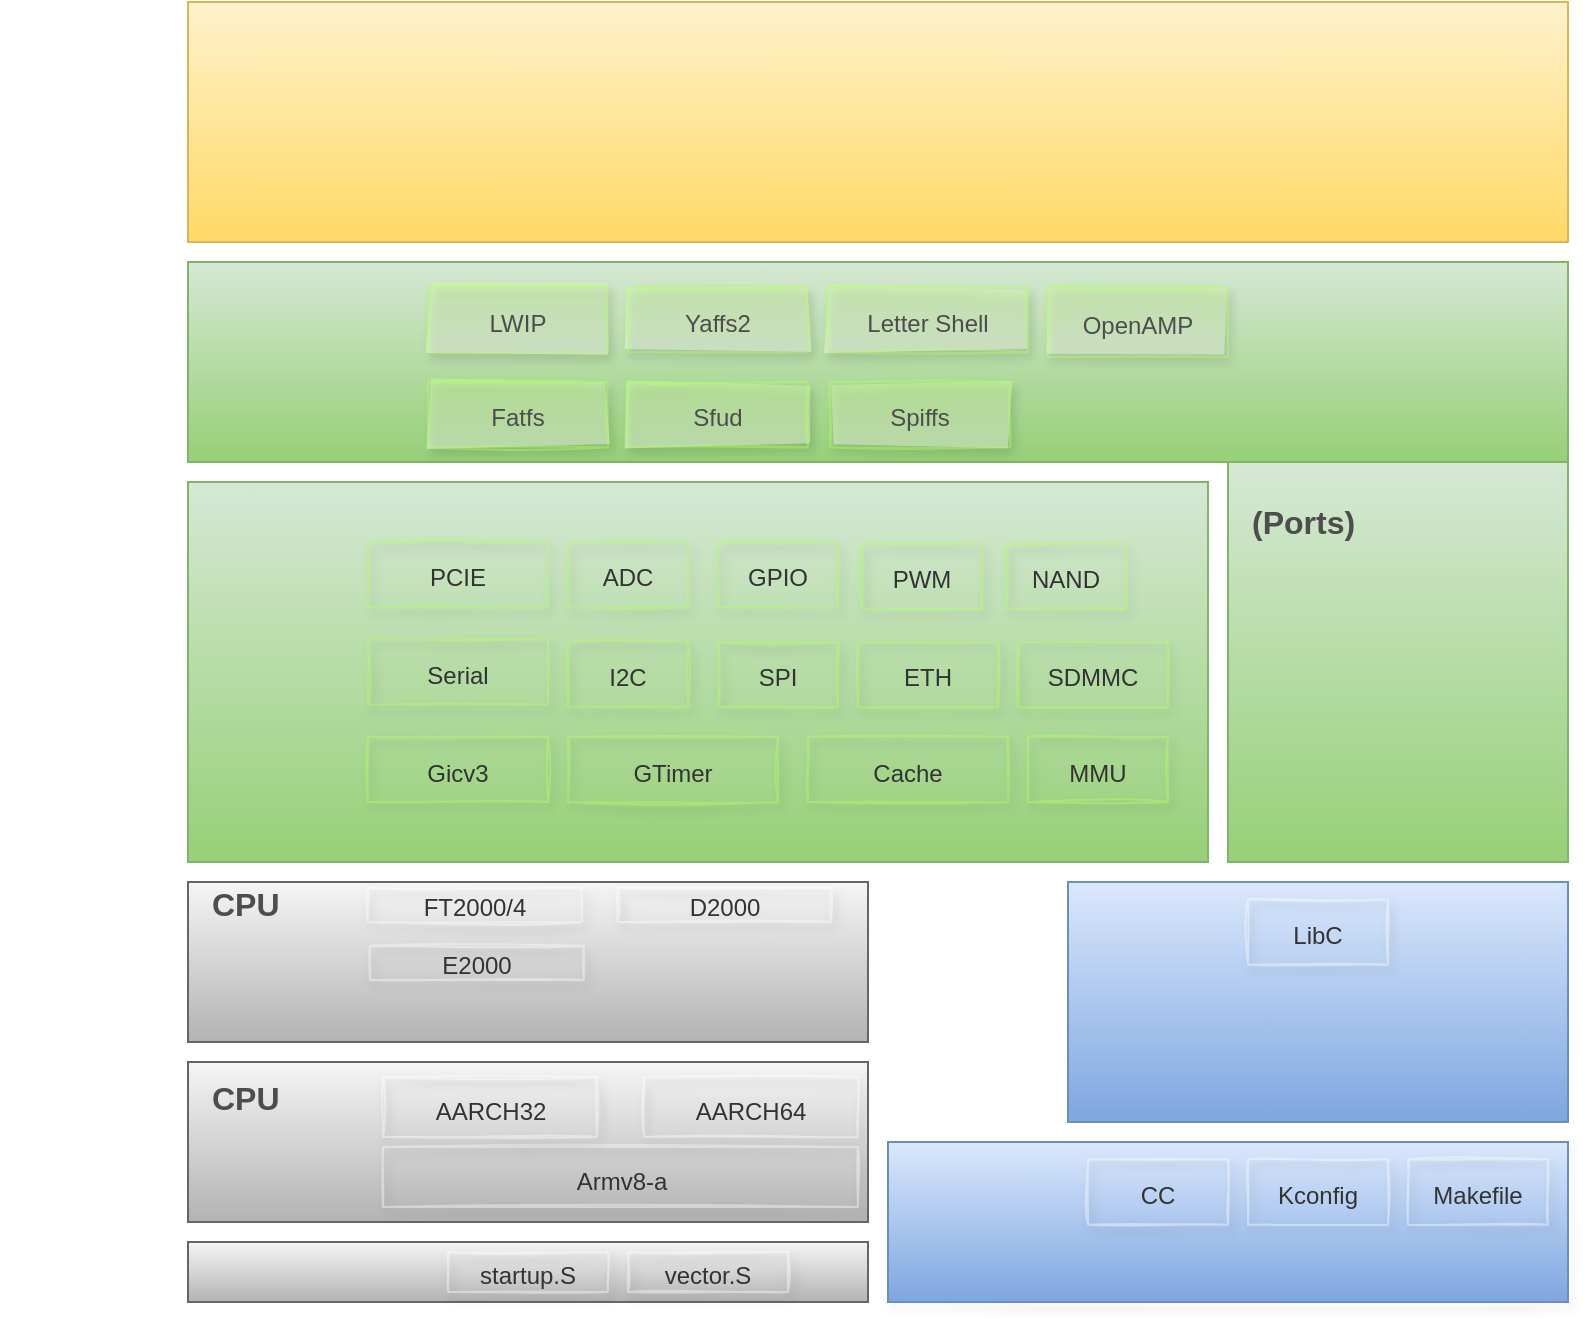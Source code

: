 <mxfile>
    <diagram id="SvlP1NektO_tn8SzzRXW" name=" 1 ">
        <mxGraphModel dx="565" dy="472" grid="1" gridSize="10" guides="1" tooltips="1" connect="1" arrows="1" fold="1" page="1" pageScale="1" pageWidth="827" pageHeight="1169" background="none" math="0" shadow="0">
            <root>
                <mxCell id="0"/>
                <mxCell id="1" parent="0"/>
                <mxCell id="2" value="" style="rounded=0;whiteSpace=wrap;html=1;gradientColor=#ffd966;fillColor=#fff2cc;strokeColor=#d6b656;labelPosition=center;verticalLabelPosition=top;align=center;verticalAlign=bottom;" parent="1" vertex="1">
                    <mxGeometry x="110" y="120" width="690" height="120" as="geometry"/>
                </mxCell>
                <mxCell id="5" value="" style="rounded=0;whiteSpace=wrap;html=1;gradientColor=#97d077;fillColor=#d5e8d4;strokeColor=#82b366;" parent="1" vertex="1">
                    <mxGeometry x="110" y="250" width="690" height="100" as="geometry"/>
                </mxCell>
                <mxCell id="8" value="&lt;font color=&quot;#4d4d4d&quot; size=&quot;1&quot;&gt;&lt;b style=&quot;font-size: 16px&quot;&gt;&lt;/b&gt;&lt;/font&gt;" style="text;html=1;strokeColor=none;fillColor=none;align=left;verticalAlign=middle;whiteSpace=wrap;rounded=0;" parent="1" vertex="1">
                    <mxGeometry x="120" y="140" width="90" height="20" as="geometry"/>
                </mxCell>
                <mxCell id="11" value="&lt;font color=&quot;#4d4d4d&quot;&gt;&lt;span style=&quot;font-size: 16px&quot;&gt;&lt;b&gt;&lt;/b&gt;&lt;/span&gt;&lt;/font&gt;" style="text;html=1;strokeColor=none;fillColor=none;align=left;verticalAlign=middle;whiteSpace=wrap;rounded=0;" parent="1" vertex="1">
                    <mxGeometry x="120" y="270" width="80" height="20" as="geometry"/>
                </mxCell>
                <mxCell id="12" value="" style="rounded=0;whiteSpace=wrap;html=1;gradientColor=#97d077;fillColor=#d5e8d4;strokeColor=#82b366;" parent="1" vertex="1">
                    <mxGeometry x="110" y="360" width="510" height="190" as="geometry"/>
                </mxCell>
                <mxCell id="13" value="" style="rounded=0;whiteSpace=wrap;html=1;gradientColor=#97d077;fillColor=#d5e8d4;strokeColor=#82b366;" parent="1" vertex="1">
                    <mxGeometry x="630" y="350" width="170" height="200" as="geometry"/>
                </mxCell>
                <mxCell id="14" value="&lt;font color=&quot;#4d4d4d&quot;&gt;&lt;span style=&quot;font-size: 16px&quot;&gt;&lt;b&gt;&lt;/b&gt;&lt;/span&gt;&lt;/font&gt;" style="text;html=1;strokeColor=none;fillColor=none;align=left;verticalAlign=middle;whiteSpace=wrap;rounded=0;" parent="1" vertex="1">
                    <mxGeometry x="120" y="370" width="90" height="20" as="geometry"/>
                </mxCell>
                <mxCell id="15" value="&lt;font color=&quot;#4d4d4d&quot;&gt;&lt;span style=&quot;font-size: 16px&quot;&gt;&lt;b&gt;(Ports)&lt;/b&gt;&lt;/span&gt;&lt;/font&gt;" style="text;html=1;strokeColor=none;fillColor=none;align=left;verticalAlign=middle;whiteSpace=wrap;rounded=0;" parent="1" vertex="1">
                    <mxGeometry x="640" y="370" width="90" height="20" as="geometry"/>
                </mxCell>
                <mxCell id="20" value="&lt;font color=&quot;#4d4d4d&quot; size=&quot;1&quot;&gt;&lt;b style=&quot;font-size: 20px&quot;&gt;&lt;/b&gt;&lt;/font&gt;" style="text;html=1;strokeColor=none;fillColor=none;align=left;verticalAlign=middle;whiteSpace=wrap;rounded=0;" parent="1" vertex="1">
                    <mxGeometry x="20" y="140" width="90" height="20" as="geometry"/>
                </mxCell>
                <mxCell id="22" value="&lt;font color=&quot;#4d4d4d&quot; size=&quot;1&quot;&gt;&lt;b style=&quot;font-size: 20px&quot;&gt;&lt;/b&gt;&lt;/font&gt;" style="text;html=1;strokeColor=none;fillColor=none;align=left;verticalAlign=middle;whiteSpace=wrap;rounded=0;" parent="1" vertex="1">
                    <mxGeometry x="20" y="260" width="90" height="20" as="geometry"/>
                </mxCell>
                <mxCell id="34" value="&lt;font color=&quot;#4d4d4d&quot; style=&quot;font-size: 12px&quot;&gt;OpenAMP&lt;/font&gt;" style="rounded=0;whiteSpace=wrap;html=1;fontSize=18;strokeColor=#B3FF66;shadow=1;sketch=1;opacity=40;gradientColor=#ffffff;gradientDirection=south;fillStyle=auto;fillColor=#CCFF99;" parent="1" vertex="1">
                    <mxGeometry x="540" y="262.5" width="90" height="35" as="geometry"/>
                </mxCell>
                <mxCell id="35" value="&lt;font color=&quot;#4d4d4d&quot; style=&quot;font-size: 12px&quot;&gt;LWIP&lt;/font&gt;" style="rounded=0;whiteSpace=wrap;html=1;fontSize=18;strokeColor=#B3FF66;shadow=1;sketch=1;opacity=40;gradientColor=#ffffff;gradientDirection=south;fillStyle=auto;fillColor=#CCFF99;strokeWidth=1;" parent="1" vertex="1">
                    <mxGeometry x="230" y="262.502" width="90" height="32.647" as="geometry"/>
                </mxCell>
                <mxCell id="36" value="&lt;font color=&quot;#4d4d4d&quot; style=&quot;font-size: 12px&quot;&gt;Yaffs2&lt;/font&gt;" style="rounded=0;whiteSpace=wrap;html=1;fontSize=18;strokeColor=#B3FF66;shadow=1;sketch=1;opacity=40;gradientColor=#ffffff;gradientDirection=south;fillStyle=auto;fillColor=#CCFF99;" parent="1" vertex="1">
                    <mxGeometry x="330" y="262.502" width="90" height="32.647" as="geometry"/>
                </mxCell>
                <mxCell id="37" value="&lt;font color=&quot;#4d4d4d&quot; style=&quot;font-size: 12px&quot;&gt;Letter Shell&lt;/font&gt;" style="rounded=0;whiteSpace=wrap;html=1;fontSize=18;strokeColor=#B3FF66;shadow=1;sketch=1;opacity=40;gradientColor=#ffffff;gradientDirection=south;fillStyle=auto;fillColor=#CCFF99;" parent="1" vertex="1">
                    <mxGeometry x="430" y="262.5" width="100" height="32.65" as="geometry"/>
                </mxCell>
                <mxCell id="41" value="&lt;font color=&quot;#333333&quot; style=&quot;font-size: 12px&quot;&gt;Gicv3&lt;/font&gt;" style="rounded=0;whiteSpace=wrap;html=1;fontSize=18;strokeColor=#B3FF66;shadow=1;sketch=1;opacity=40;gradientColor=#ffffff;gradientDirection=south;fillStyle=auto;fillColor=none;" parent="1" vertex="1">
                    <mxGeometry x="200" y="487.35" width="90" height="32.65" as="geometry"/>
                </mxCell>
                <mxCell id="42" value="&lt;font color=&quot;#333333&quot; style=&quot;font-size: 12px&quot;&gt;Serial&lt;/font&gt;" style="rounded=0;whiteSpace=wrap;html=1;fontSize=18;strokeColor=#B3FF66;shadow=1;sketch=1;opacity=40;gradientColor=#ffffff;gradientDirection=south;fillStyle=auto;fillColor=none;" parent="1" vertex="1">
                    <mxGeometry x="200" y="438.672" width="90" height="32.647" as="geometry"/>
                </mxCell>
                <mxCell id="43" value="&lt;font color=&quot;#333333&quot; style=&quot;font-size: 12px&quot;&gt;PCIE&lt;/font&gt;" style="rounded=0;whiteSpace=wrap;html=1;fontSize=18;strokeColor=#B3FF66;shadow=1;sketch=1;opacity=40;gradientColor=#ffffff;gradientDirection=south;fillStyle=auto;fillColor=none;" parent="1" vertex="1">
                    <mxGeometry x="200" y="390.002" width="90" height="32.647" as="geometry"/>
                </mxCell>
                <mxCell id="44" value="" style="group;rounded=0;shadow=1;fontSize=18;verticalAlign=middle;gradientColor=#ffffff;gradientDirection=south;opacity=40;sketch=1;fillStyle=auto;" parent="1" vertex="1" connectable="0">
                    <mxGeometry x="20" y="560" width="548.13" height="80" as="geometry"/>
                </mxCell>
                <mxCell id="6" value="" style="rounded=0;whiteSpace=wrap;html=1;gradientColor=#b3b3b3;fillColor=#f5f5f5;strokeColor=#666666;" parent="44" vertex="1">
                    <mxGeometry x="90" width="340" height="80" as="geometry"/>
                </mxCell>
                <mxCell id="16" value="&lt;font color=&quot;#4d4d4d&quot;&gt;&lt;span style=&quot;font-size: 16px&quot;&gt;&lt;b&gt;CPU&lt;/b&gt;&lt;/span&gt;&lt;/font&gt;" style="text;html=1;strokeColor=none;fillColor=none;align=left;verticalAlign=middle;whiteSpace=wrap;rounded=0;" parent="44" vertex="1">
                    <mxGeometry x="100.001" y="5.714" width="90.001" height="11.429" as="geometry"/>
                </mxCell>
                <mxCell id="23" value="&lt;font color=&quot;#4d4d4d&quot; size=&quot;1&quot;&gt;&lt;b style=&quot;font-size: 20px&quot;&gt;&lt;/b&gt;&lt;/font&gt;" style="text;html=1;strokeColor=none;fillColor=none;align=left;verticalAlign=middle;whiteSpace=wrap;rounded=0;" parent="44" vertex="1">
                    <mxGeometry width="90.001" height="11.429" as="geometry"/>
                </mxCell>
                <mxCell id="58" value="&lt;font color=&quot;#333333&quot; style=&quot;font-size: 12px&quot;&gt;FT2000/4&lt;/font&gt;" style="rounded=0;whiteSpace=wrap;html=1;fontSize=18;shadow=1;sketch=1;opacity=40;gradientColor=#ffffff;gradientDirection=south;fillStyle=auto;fillColor=none;strokeColor=#FFFFFF;" parent="44" vertex="1">
                    <mxGeometry x="180.002" y="2.857" width="106.876" height="17.143" as="geometry"/>
                </mxCell>
                <mxCell id="59" value="&lt;font color=&quot;#333333&quot; style=&quot;font-size: 12px&quot;&gt;D2000&lt;/font&gt;" style="rounded=0;whiteSpace=wrap;html=1;fontSize=18;strokeColor=#FFFFFF;shadow=1;sketch=1;opacity=40;gradientColor=#ffffff;gradientDirection=south;fillStyle=auto;fillColor=none;" parent="44" vertex="1">
                    <mxGeometry x="304.69" y="2.857" width="106.876" height="17.143" as="geometry"/>
                </mxCell>
                <mxCell id="21" value="&lt;font color=&quot;#4d4d4d&quot; size=&quot;1&quot;&gt;&lt;b style=&quot;font-size: 20px&quot;&gt;&lt;/b&gt;&lt;/font&gt;" style="text;html=1;strokeColor=none;fillColor=none;align=left;verticalAlign=middle;whiteSpace=wrap;rounded=0;" parent="44" vertex="1">
                    <mxGeometry x="440" y="20.0" width="90" height="20" as="geometry"/>
                </mxCell>
                <mxCell id="46" value="&lt;font color=&quot;#333333&quot; style=&quot;font-size: 12px&quot;&gt;GTimer&lt;/font&gt;" style="rounded=0;whiteSpace=wrap;html=1;fontSize=18;strokeColor=#B3FF66;shadow=1;sketch=1;opacity=40;gradientColor=#ffffff;gradientDirection=south;fillStyle=auto;fillColor=none;" parent="1" vertex="1">
                    <mxGeometry x="300" y="487.351" width="105" height="32.647" as="geometry"/>
                </mxCell>
                <mxCell id="47" value="&lt;font color=&quot;#333333&quot; style=&quot;font-size: 12px&quot;&gt;Cache&lt;/font&gt;" style="rounded=0;whiteSpace=wrap;html=1;fontSize=18;strokeColor=#B3FF66;shadow=1;sketch=1;opacity=40;gradientColor=#ffffff;gradientDirection=south;fillStyle=auto;fillColor=none;" parent="1" vertex="1">
                    <mxGeometry x="420" y="487.35" width="100" height="32.65" as="geometry"/>
                </mxCell>
                <mxCell id="48" value="&lt;font color=&quot;#333333&quot; style=&quot;font-size: 12px&quot;&gt;MMU&lt;/font&gt;" style="rounded=0;whiteSpace=wrap;html=1;fontSize=18;strokeColor=#B3FF66;shadow=1;sketch=1;opacity=40;gradientColor=#ffffff;gradientDirection=south;fillStyle=auto;fillColor=none;" parent="1" vertex="1">
                    <mxGeometry x="530" y="487.35" width="70" height="32.65" as="geometry"/>
                </mxCell>
                <mxCell id="50" value="&lt;font color=&quot;#333333&quot; style=&quot;font-size: 12px&quot;&gt;I2C&lt;/font&gt;" style="rounded=0;whiteSpace=wrap;html=1;fontSize=18;strokeColor=#B3FF66;shadow=1;sketch=1;opacity=40;gradientColor=#ffffff;gradientDirection=south;fillStyle=auto;fillColor=none;" parent="1" vertex="1">
                    <mxGeometry x="300" y="440" width="60" height="32.65" as="geometry"/>
                </mxCell>
                <mxCell id="51" value="&lt;font color=&quot;#333333&quot; style=&quot;font-size: 12px&quot;&gt;SPI&lt;/font&gt;" style="rounded=0;whiteSpace=wrap;html=1;fontSize=18;strokeColor=#B3FF66;shadow=1;sketch=1;opacity=40;gradientColor=#ffffff;gradientDirection=south;fillStyle=auto;fillColor=none;" parent="1" vertex="1">
                    <mxGeometry x="375" y="440" width="60" height="32.65" as="geometry"/>
                </mxCell>
                <mxCell id="52" value="&lt;font color=&quot;#333333&quot; style=&quot;font-size: 12px&quot;&gt;ETH&lt;br&gt;&lt;/font&gt;" style="rounded=0;whiteSpace=wrap;html=1;fontSize=18;strokeColor=#B3FF66;shadow=1;sketch=1;opacity=40;gradientColor=#ffffff;gradientDirection=south;fillStyle=auto;fillColor=none;" parent="1" vertex="1">
                    <mxGeometry x="445" y="440.15" width="70" height="32.65" as="geometry"/>
                </mxCell>
                <mxCell id="53" value="&lt;font color=&quot;#333333&quot; style=&quot;font-size: 12px&quot;&gt;SDMMC&lt;/font&gt;" style="rounded=0;whiteSpace=wrap;html=1;fontSize=18;strokeColor=#B3FF66;shadow=1;sketch=1;opacity=40;gradientColor=#ffffff;gradientDirection=south;fillStyle=auto;fillColor=none;" parent="1" vertex="1">
                    <mxGeometry x="525" y="440.15" width="75" height="32.65" as="geometry"/>
                </mxCell>
                <mxCell id="54" value="&lt;font color=&quot;#333333&quot; style=&quot;font-size: 12px&quot;&gt;GPIO&lt;/font&gt;" style="rounded=0;whiteSpace=wrap;html=1;fontSize=18;strokeColor=#B3FF66;shadow=1;sketch=1;opacity=40;gradientColor=#ffffff;gradientDirection=south;fillStyle=auto;fillColor=none;" parent="1" vertex="1">
                    <mxGeometry x="375" y="390" width="60" height="32.65" as="geometry"/>
                </mxCell>
                <mxCell id="55" value="&lt;font color=&quot;#333333&quot; style=&quot;font-size: 12px&quot;&gt;ADC&lt;/font&gt;" style="rounded=0;whiteSpace=wrap;html=1;fontSize=18;strokeColor=#B3FF66;shadow=1;sketch=1;opacity=40;gradientColor=#ffffff;gradientDirection=south;fillStyle=auto;fillColor=none;" parent="1" vertex="1">
                    <mxGeometry x="300" y="390" width="60" height="32.65" as="geometry"/>
                </mxCell>
                <mxCell id="7" value="" style="rounded=0;whiteSpace=wrap;html=1;gradientColor=#b3b3b3;fillColor=#f5f5f5;strokeColor=#666666;" parent="1" vertex="1">
                    <mxGeometry x="110" y="740" width="340" height="30" as="geometry"/>
                </mxCell>
                <mxCell id="17" value="&lt;font color=&quot;#4d4d4d&quot;&gt;&lt;span style=&quot;font-size: 16px&quot;&gt;&lt;b&gt;&lt;/b&gt;&lt;/span&gt;&lt;/font&gt;" style="text;html=1;strokeColor=none;fillColor=none;align=left;verticalAlign=middle;whiteSpace=wrap;rounded=0;" parent="1" vertex="1">
                    <mxGeometry x="120" y="745" width="120" height="20" as="geometry"/>
                </mxCell>
                <mxCell id="18" value="" style="rounded=0;whiteSpace=wrap;html=1;gradientColor=#b3b3b3;fillColor=#f5f5f5;strokeColor=#666666;" parent="1" vertex="1">
                    <mxGeometry x="110" y="650" width="340" height="80" as="geometry"/>
                </mxCell>
                <mxCell id="19" value="&lt;font color=&quot;#4d4d4d&quot;&gt;&lt;span style=&quot;font-size: 16px&quot;&gt;&lt;b&gt;CPU&lt;/b&gt;&lt;/span&gt;&lt;/font&gt;" style="text;html=1;strokeColor=none;fillColor=none;align=left;verticalAlign=middle;whiteSpace=wrap;rounded=0;" parent="1" vertex="1">
                    <mxGeometry x="120" y="657.5" width="90" height="20" as="geometry"/>
                </mxCell>
                <mxCell id="33" value="" style="group;rounded=0;shadow=1;fontSize=18;verticalAlign=middle;strokeColor=#FFFFFF;gradientColor=#ffffff;gradientDirection=south;opacity=40;sketch=1;fillStyle=auto;" parent="1" vertex="1" connectable="0">
                    <mxGeometry x="460" y="690" width="340" height="80" as="geometry"/>
                </mxCell>
                <mxCell id="4" value="" style="rounded=0;whiteSpace=wrap;html=1;gradientColor=#7ea6e0;fillColor=#dae8fc;strokeColor=#6c8ebf;" parent="33" vertex="1">
                    <mxGeometry width="340" height="80" as="geometry"/>
                </mxCell>
                <mxCell id="10" value="&lt;font color=&quot;#4d4d4d&quot; size=&quot;1&quot;&gt;&lt;b style=&quot;font-size: 16px&quot;&gt;&lt;/b&gt;&lt;/font&gt;" style="text;html=1;strokeColor=none;fillColor=none;align=left;verticalAlign=middle;whiteSpace=wrap;rounded=0;" parent="33" vertex="1">
                    <mxGeometry x="10" y="15.0" width="70" height="20" as="geometry"/>
                </mxCell>
                <mxCell id="27" value="&lt;font color=&quot;#333333&quot; style=&quot;font-size: 12px&quot;&gt;CC&lt;/font&gt;" style="rounded=0;whiteSpace=wrap;html=1;fontSize=18;strokeColor=#FFFFFF;shadow=1;sketch=1;opacity=40;gradientColor=#ffffff;gradientDirection=south;fillStyle=auto;fillColor=none;" parent="33" vertex="1">
                    <mxGeometry x="100" y="8.67" width="70" height="32.65" as="geometry"/>
                </mxCell>
                <mxCell id="28" value="&lt;font color=&quot;#333333&quot; style=&quot;font-size: 12px&quot;&gt;Kconfig&lt;/font&gt;" style="rounded=0;whiteSpace=wrap;html=1;fontSize=18;strokeColor=#FFFFFF;shadow=1;sketch=1;opacity=40;gradientColor=#ffffff;gradientDirection=south;fillStyle=auto;fillColor=none;" parent="33" vertex="1">
                    <mxGeometry x="180" y="8.67" width="70" height="32.65" as="geometry"/>
                </mxCell>
                <mxCell id="30" value="&lt;font color=&quot;#333333&quot; style=&quot;font-size: 12px&quot;&gt;Makefile&lt;/font&gt;" style="rounded=0;whiteSpace=wrap;html=1;fontSize=18;strokeColor=#FFFFFF;shadow=1;sketch=1;opacity=40;gradientColor=#ffffff;gradientDirection=south;fillStyle=auto;fillColor=none;" parent="33" vertex="1">
                    <mxGeometry x="260" y="8.67" width="70" height="32.65" as="geometry"/>
                </mxCell>
                <mxCell id="3" value="" style="rounded=0;whiteSpace=wrap;html=1;gradientColor=#7ea6e0;fillColor=#dae8fc;strokeColor=#6c8ebf;" parent="1" vertex="1">
                    <mxGeometry x="550" y="560" width="250" height="120" as="geometry"/>
                </mxCell>
                <mxCell id="9" value="&lt;font color=&quot;#4d4d4d&quot; size=&quot;1&quot;&gt;&lt;b style=&quot;font-size: 16px&quot;&gt;&lt;/b&gt;&lt;/font&gt;" style="text;html=1;strokeColor=none;fillColor=none;align=left;verticalAlign=middle;whiteSpace=wrap;rounded=0;" parent="1" vertex="1">
                    <mxGeometry x="560" y="575" width="70" height="20" as="geometry"/>
                </mxCell>
                <mxCell id="24" value="&lt;font color=&quot;#333333&quot; style=&quot;font-size: 12px&quot;&gt;LibC&lt;/font&gt;" style="rounded=0;whiteSpace=wrap;html=1;fontSize=18;strokeColor=#FFFFFF;shadow=1;sketch=1;opacity=40;gradientColor=#ffffff;gradientDirection=south;fillStyle=auto;fillColor=none;" parent="1" vertex="1">
                    <mxGeometry x="640" y="568.67" width="70" height="32.65" as="geometry"/>
                </mxCell>
                <mxCell id="61" value="&lt;font color=&quot;#333333&quot; style=&quot;font-size: 12px&quot;&gt;Armv8-a&lt;/font&gt;" style="rounded=0;whiteSpace=wrap;html=1;fontSize=18;strokeColor=#FFFFFF;shadow=1;sketch=1;opacity=40;gradientColor=#ffffff;gradientDirection=south;fillStyle=auto;fillColor=none;" parent="1" vertex="1">
                    <mxGeometry x="207.5" y="692.5" width="237.5" height="30" as="geometry"/>
                </mxCell>
                <mxCell id="62" value="&lt;font color=&quot;#333333&quot; style=&quot;font-size: 12px&quot;&gt;AARCH64&lt;/font&gt;" style="rounded=0;whiteSpace=wrap;html=1;fontSize=18;strokeColor=#FFFFFF;shadow=1;sketch=1;opacity=40;gradientColor=#ffffff;gradientDirection=south;fillStyle=auto;fillColor=none;" parent="1" vertex="1">
                    <mxGeometry x="338.125" y="657.5" width="106.875" height="30" as="geometry"/>
                </mxCell>
                <mxCell id="63" value="&lt;font color=&quot;#333333&quot; style=&quot;font-size: 12px&quot;&gt;AARCH32&lt;/font&gt;" style="rounded=0;whiteSpace=wrap;html=1;fontSize=18;strokeColor=#FFFFFF;shadow=1;sketch=1;opacity=40;gradientColor=#ffffff;gradientDirection=south;fillStyle=auto;fillColor=none;" parent="1" vertex="1">
                    <mxGeometry x="207.5" y="657.5" width="106.875" height="30" as="geometry"/>
                </mxCell>
                <mxCell id="64" value="&lt;font color=&quot;#333333&quot; style=&quot;font-size: 12px&quot;&gt;startup.S&lt;/font&gt;" style="rounded=0;whiteSpace=wrap;html=1;fontSize=18;strokeColor=#FFFFFF;shadow=1;sketch=1;opacity=40;gradientColor=#ffffff;gradientDirection=south;fillStyle=auto;fillColor=none;" parent="1" vertex="1">
                    <mxGeometry x="240" y="745" width="80" height="20" as="geometry"/>
                </mxCell>
                <mxCell id="65" value="&lt;font color=&quot;#333333&quot; style=&quot;font-size: 12px&quot;&gt;vector.S&lt;/font&gt;" style="rounded=0;whiteSpace=wrap;html=1;fontSize=18;strokeColor=#FFFFFF;shadow=1;sketch=1;opacity=40;gradientColor=#ffffff;gradientDirection=south;fillStyle=auto;fillColor=none;" parent="1" vertex="1">
                    <mxGeometry x="330" y="745" width="80" height="20" as="geometry"/>
                </mxCell>
                <mxCell id="66" value="&lt;font color=&quot;#333333&quot;&gt;&lt;span style=&quot;font-size: 12px&quot;&gt;E2000&lt;/span&gt;&lt;/font&gt;" style="rounded=0;whiteSpace=wrap;html=1;fontSize=18;shadow=1;sketch=1;opacity=40;gradientColor=#ffffff;gradientDirection=south;fillStyle=auto;fillColor=none;strokeColor=#FFFFFF;" vertex="1" parent="1">
                    <mxGeometry x="201.002" y="591.857" width="106.876" height="17.143" as="geometry"/>
                </mxCell>
                <mxCell id="67" value="&lt;font color=&quot;#333333&quot;&gt;&lt;span style=&quot;font-size: 12px&quot;&gt;PWM&lt;/span&gt;&lt;/font&gt;" style="rounded=0;whiteSpace=wrap;html=1;fontSize=18;strokeColor=#B3FF66;shadow=1;sketch=1;opacity=40;gradientColor=#ffffff;gradientDirection=south;fillStyle=auto;fillColor=none;" vertex="1" parent="1">
                    <mxGeometry x="447" y="391" width="60" height="32.65" as="geometry"/>
                </mxCell>
                <mxCell id="68" value="&lt;font color=&quot;#333333&quot;&gt;&lt;span style=&quot;font-size: 12px&quot;&gt;NAND&lt;/span&gt;&lt;/font&gt;" style="rounded=0;whiteSpace=wrap;html=1;fontSize=18;strokeColor=#B3FF66;shadow=1;sketch=1;opacity=40;gradientColor=#ffffff;gradientDirection=south;fillStyle=auto;fillColor=none;" vertex="1" parent="1">
                    <mxGeometry x="519" y="391" width="60" height="32.65" as="geometry"/>
                </mxCell>
                <mxCell id="69" value="&lt;font color=&quot;#4d4d4d&quot;&gt;&lt;span style=&quot;font-size: 12px&quot;&gt;Fatfs&lt;/span&gt;&lt;/font&gt;" style="rounded=0;whiteSpace=wrap;html=1;fontSize=18;strokeColor=#B3FF66;shadow=1;sketch=1;opacity=40;gradientColor=#ffffff;gradientDirection=south;fillStyle=auto;fillColor=#CCFF99;strokeWidth=1;" vertex="1" parent="1">
                    <mxGeometry x="230" y="310.002" width="90" height="32.647" as="geometry"/>
                </mxCell>
                <mxCell id="70" value="&lt;font color=&quot;#4d4d4d&quot; style=&quot;font-size: 12px&quot;&gt;Sfud&lt;/font&gt;" style="rounded=0;whiteSpace=wrap;html=1;fontSize=18;strokeColor=#B3FF66;shadow=1;sketch=1;opacity=40;gradientColor=#ffffff;gradientDirection=south;fillStyle=auto;fillColor=#CCFF99;strokeWidth=1;" vertex="1" parent="1">
                    <mxGeometry x="330" y="310.002" width="90" height="32.647" as="geometry"/>
                </mxCell>
                <mxCell id="71" value="&lt;font color=&quot;#4d4d4d&quot; style=&quot;font-size: 12px&quot;&gt;Spiffs&lt;/font&gt;" style="rounded=0;whiteSpace=wrap;html=1;fontSize=18;strokeColor=#B3FF66;shadow=1;sketch=1;opacity=40;gradientColor=#ffffff;gradientDirection=south;fillStyle=auto;fillColor=#CCFF99;strokeWidth=1;" vertex="1" parent="1">
                    <mxGeometry x="431" y="310.002" width="90" height="32.647" as="geometry"/>
                </mxCell>
            </root>
        </mxGraphModel>
    </diagram>
</mxfile>